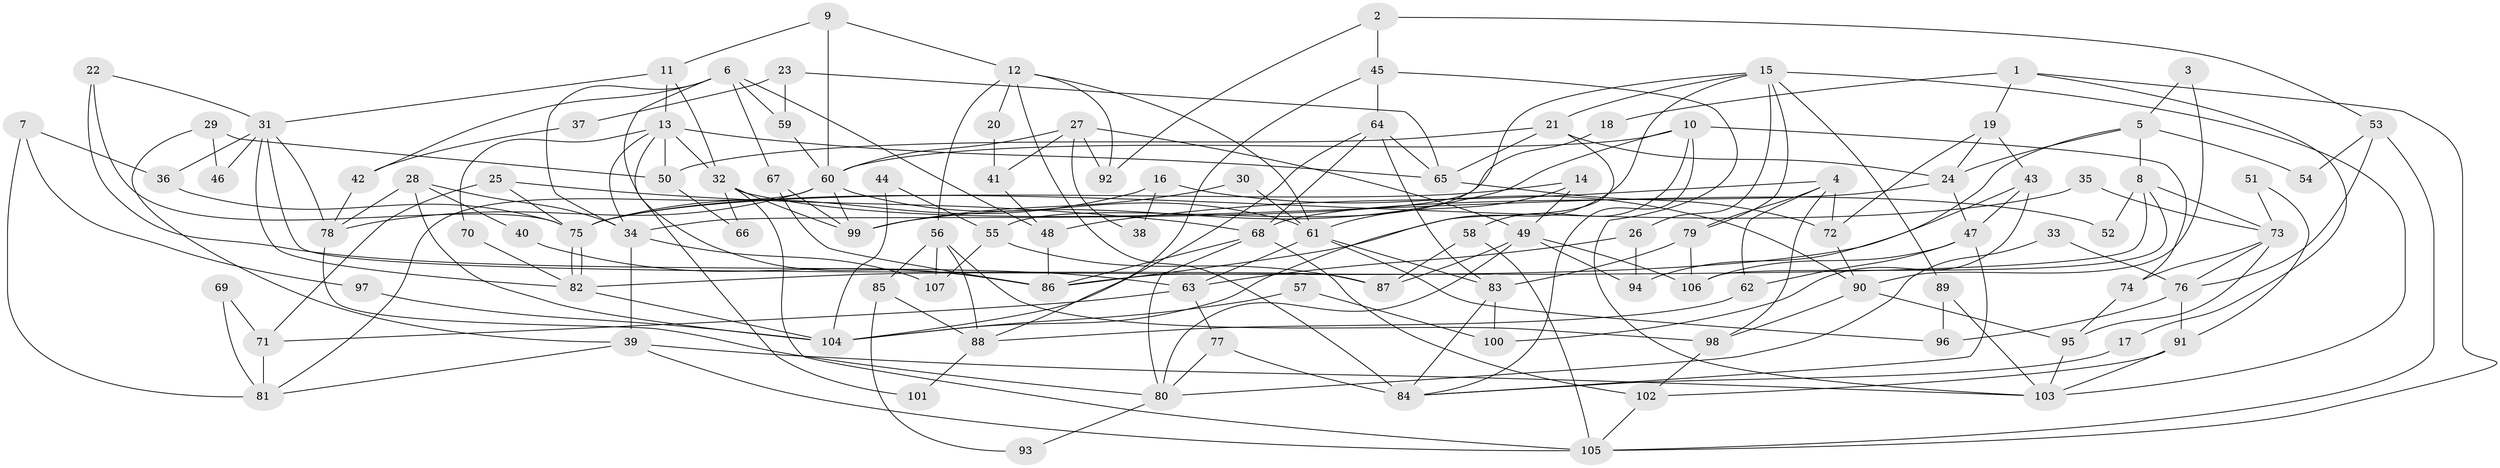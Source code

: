 // coarse degree distribution, {8: 0.046511627906976744, 13: 0.023255813953488372, 11: 0.06976744186046512, 6: 0.13953488372093023, 9: 0.09302325581395349, 4: 0.13953488372093023, 12: 0.046511627906976744, 3: 0.18604651162790697, 2: 0.13953488372093023, 16: 0.023255813953488372, 7: 0.06976744186046512, 5: 0.023255813953488372}
// Generated by graph-tools (version 1.1) at 2025/50/03/04/25 22:50:59]
// undirected, 107 vertices, 214 edges
graph export_dot {
  node [color=gray90,style=filled];
  1;
  2;
  3;
  4;
  5;
  6;
  7;
  8;
  9;
  10;
  11;
  12;
  13;
  14;
  15;
  16;
  17;
  18;
  19;
  20;
  21;
  22;
  23;
  24;
  25;
  26;
  27;
  28;
  29;
  30;
  31;
  32;
  33;
  34;
  35;
  36;
  37;
  38;
  39;
  40;
  41;
  42;
  43;
  44;
  45;
  46;
  47;
  48;
  49;
  50;
  51;
  52;
  53;
  54;
  55;
  56;
  57;
  58;
  59;
  60;
  61;
  62;
  63;
  64;
  65;
  66;
  67;
  68;
  69;
  70;
  71;
  72;
  73;
  74;
  75;
  76;
  77;
  78;
  79;
  80;
  81;
  82;
  83;
  84;
  85;
  86;
  87;
  88;
  89;
  90;
  91;
  92;
  93;
  94;
  95;
  96;
  97;
  98;
  99;
  100;
  101;
  102;
  103;
  104;
  105;
  106;
  107;
  1 -- 105;
  1 -- 19;
  1 -- 17;
  1 -- 18;
  2 -- 53;
  2 -- 92;
  2 -- 45;
  3 -- 5;
  3 -- 90;
  4 -- 79;
  4 -- 62;
  4 -- 48;
  4 -- 72;
  4 -- 98;
  5 -- 8;
  5 -- 94;
  5 -- 24;
  5 -- 54;
  6 -- 34;
  6 -- 48;
  6 -- 42;
  6 -- 59;
  6 -- 67;
  6 -- 86;
  7 -- 81;
  7 -- 36;
  7 -- 97;
  8 -- 73;
  8 -- 86;
  8 -- 52;
  8 -- 106;
  9 -- 12;
  9 -- 11;
  9 -- 60;
  10 -- 99;
  10 -- 60;
  10 -- 58;
  10 -- 74;
  10 -- 84;
  11 -- 32;
  11 -- 13;
  11 -- 31;
  12 -- 84;
  12 -- 61;
  12 -- 20;
  12 -- 56;
  12 -- 92;
  13 -- 34;
  13 -- 32;
  13 -- 50;
  13 -- 65;
  13 -- 70;
  13 -- 101;
  14 -- 61;
  14 -- 75;
  14 -- 49;
  15 -- 79;
  15 -- 103;
  15 -- 21;
  15 -- 26;
  15 -- 55;
  15 -- 86;
  15 -- 89;
  16 -- 75;
  16 -- 90;
  16 -- 38;
  17 -- 84;
  18 -- 34;
  19 -- 24;
  19 -- 72;
  19 -- 43;
  20 -- 41;
  21 -- 65;
  21 -- 24;
  21 -- 50;
  21 -- 104;
  22 -- 75;
  22 -- 63;
  22 -- 31;
  23 -- 59;
  23 -- 65;
  23 -- 37;
  24 -- 47;
  24 -- 68;
  25 -- 71;
  25 -- 68;
  25 -- 75;
  26 -- 63;
  26 -- 94;
  27 -- 49;
  27 -- 60;
  27 -- 38;
  27 -- 41;
  27 -- 92;
  28 -- 104;
  28 -- 78;
  28 -- 34;
  28 -- 40;
  29 -- 50;
  29 -- 39;
  29 -- 46;
  30 -- 61;
  30 -- 99;
  31 -- 36;
  31 -- 46;
  31 -- 78;
  31 -- 82;
  31 -- 87;
  32 -- 99;
  32 -- 105;
  32 -- 52;
  32 -- 66;
  33 -- 80;
  33 -- 76;
  34 -- 39;
  34 -- 107;
  35 -- 73;
  35 -- 75;
  36 -- 75;
  37 -- 42;
  39 -- 103;
  39 -- 105;
  39 -- 81;
  40 -- 86;
  41 -- 48;
  42 -- 78;
  43 -- 82;
  43 -- 47;
  43 -- 100;
  44 -- 55;
  44 -- 104;
  45 -- 64;
  45 -- 88;
  45 -- 103;
  47 -- 62;
  47 -- 84;
  47 -- 106;
  48 -- 86;
  49 -- 106;
  49 -- 80;
  49 -- 87;
  49 -- 94;
  50 -- 66;
  51 -- 91;
  51 -- 73;
  53 -- 76;
  53 -- 105;
  53 -- 54;
  55 -- 87;
  55 -- 107;
  56 -- 107;
  56 -- 85;
  56 -- 88;
  56 -- 98;
  57 -- 100;
  57 -- 104;
  58 -- 87;
  58 -- 105;
  59 -- 60;
  60 -- 78;
  60 -- 61;
  60 -- 81;
  60 -- 99;
  61 -- 83;
  61 -- 63;
  61 -- 96;
  62 -- 88;
  63 -- 77;
  63 -- 71;
  64 -- 104;
  64 -- 68;
  64 -- 65;
  64 -- 83;
  65 -- 72;
  67 -- 86;
  67 -- 99;
  68 -- 86;
  68 -- 80;
  68 -- 102;
  69 -- 71;
  69 -- 81;
  70 -- 82;
  71 -- 81;
  72 -- 90;
  73 -- 76;
  73 -- 95;
  73 -- 74;
  74 -- 95;
  75 -- 82;
  75 -- 82;
  76 -- 91;
  76 -- 96;
  77 -- 84;
  77 -- 80;
  78 -- 80;
  79 -- 106;
  79 -- 83;
  80 -- 93;
  82 -- 104;
  83 -- 84;
  83 -- 100;
  85 -- 88;
  85 -- 93;
  88 -- 101;
  89 -- 103;
  89 -- 96;
  90 -- 98;
  90 -- 95;
  91 -- 102;
  91 -- 103;
  95 -- 103;
  97 -- 104;
  98 -- 102;
  102 -- 105;
}
